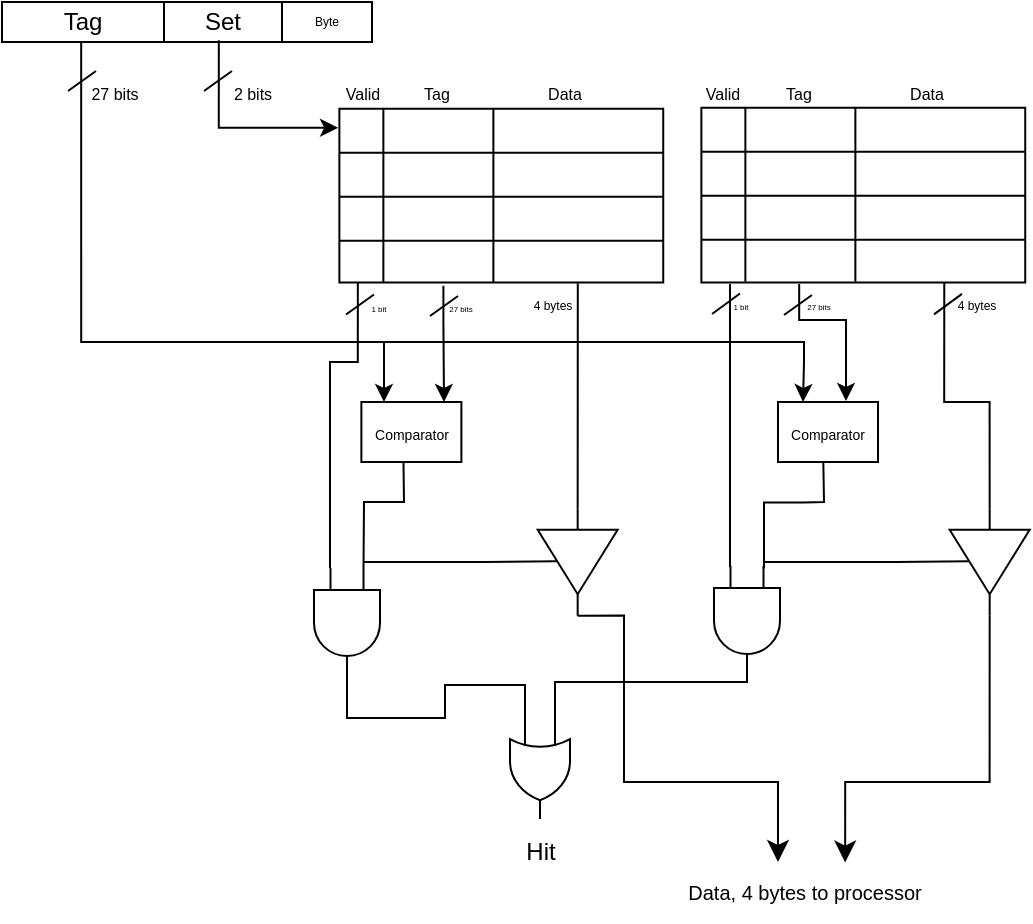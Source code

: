 <mxfile version="27.1.6">
  <diagram name="Page-1" id="LExq1lEhHm_FoBmojLbs">
    <mxGraphModel dx="802" dy="460" grid="1" gridSize="10" guides="1" tooltips="1" connect="1" arrows="1" fold="1" page="1" pageScale="1" pageWidth="850" pageHeight="1100" math="0" shadow="0">
      <root>
        <mxCell id="0" />
        <mxCell id="1" parent="0" />
        <mxCell id="OI1ush0Sum9m7_NIzRbb-33" value="" style="shape=table;startSize=0;container=1;collapsible=0;childLayout=tableLayout;" parent="1" vertex="1">
          <mxGeometry x="249" y="250" width="185" height="20" as="geometry" />
        </mxCell>
        <mxCell id="OI1ush0Sum9m7_NIzRbb-34" value="" style="shape=tableRow;horizontal=0;startSize=0;swimlaneHead=0;swimlaneBody=0;strokeColor=inherit;top=0;left=0;bottom=0;right=0;collapsible=0;dropTarget=0;fillColor=none;points=[[0,0.5],[1,0.5]];portConstraint=eastwest;" parent="OI1ush0Sum9m7_NIzRbb-33" vertex="1">
          <mxGeometry width="185" height="20" as="geometry" />
        </mxCell>
        <mxCell id="OI1ush0Sum9m7_NIzRbb-35" value="Tag" style="shape=partialRectangle;html=1;whiteSpace=wrap;connectable=0;strokeColor=inherit;overflow=hidden;fillColor=none;top=0;left=0;bottom=0;right=0;pointerEvents=1;" parent="OI1ush0Sum9m7_NIzRbb-34" vertex="1">
          <mxGeometry width="81" height="20" as="geometry">
            <mxRectangle width="81" height="20" as="alternateBounds" />
          </mxGeometry>
        </mxCell>
        <mxCell id="OI1ush0Sum9m7_NIzRbb-36" value="Set" style="shape=partialRectangle;html=1;whiteSpace=wrap;connectable=0;strokeColor=inherit;overflow=hidden;fillColor=none;top=0;left=0;bottom=0;right=0;pointerEvents=1;" parent="OI1ush0Sum9m7_NIzRbb-34" vertex="1">
          <mxGeometry x="81" width="59" height="20" as="geometry">
            <mxRectangle width="59" height="20" as="alternateBounds" />
          </mxGeometry>
        </mxCell>
        <mxCell id="OI1ush0Sum9m7_NIzRbb-113" value="Byte" style="shape=partialRectangle;html=1;whiteSpace=wrap;connectable=0;strokeColor=inherit;overflow=hidden;fillColor=none;top=0;left=0;bottom=0;right=0;pointerEvents=1;fontSize=6;" parent="OI1ush0Sum9m7_NIzRbb-34" vertex="1">
          <mxGeometry x="140" width="45" height="20" as="geometry">
            <mxRectangle width="45" height="20" as="alternateBounds" />
          </mxGeometry>
        </mxCell>
        <mxCell id="OI1ush0Sum9m7_NIzRbb-41" value="" style="group" parent="1" vertex="1" connectable="0">
          <mxGeometry x="400" y="270" width="230" height="220" as="geometry" />
        </mxCell>
        <mxCell id="OI1ush0Sum9m7_NIzRbb-19" value="Valid" style="text;html=1;align=center;verticalAlign=middle;resizable=0;points=[];autosize=1;strokeColor=none;fillColor=none;fontSize=8;" parent="OI1ush0Sum9m7_NIzRbb-41" vertex="1">
          <mxGeometry x="9" y="16" width="40" height="20" as="geometry" />
        </mxCell>
        <mxCell id="OI1ush0Sum9m7_NIzRbb-20" value="Tag" style="text;html=1;align=center;verticalAlign=middle;resizable=0;points=[];autosize=1;strokeColor=none;fillColor=none;fontSize=8;" parent="OI1ush0Sum9m7_NIzRbb-41" vertex="1">
          <mxGeometry x="45.999" y="16" width="40" height="20" as="geometry" />
        </mxCell>
        <mxCell id="OI1ush0Sum9m7_NIzRbb-21" value="Data" style="text;html=1;align=center;verticalAlign=middle;resizable=0;points=[];autosize=1;strokeColor=none;fillColor=none;fontSize=8;" parent="OI1ush0Sum9m7_NIzRbb-41" vertex="1">
          <mxGeometry x="109.996" y="16" width="40" height="20" as="geometry" />
        </mxCell>
        <mxCell id="OI1ush0Sum9m7_NIzRbb-40" value="" style="group" parent="OI1ush0Sum9m7_NIzRbb-41" vertex="1" connectable="0">
          <mxGeometry x="17.692" y="33.333" width="212.308" height="176.667" as="geometry" />
        </mxCell>
        <mxCell id="OI1ush0Sum9m7_NIzRbb-6" value="" style="shape=table;startSize=0;container=1;collapsible=0;childLayout=tableLayout;fontSize=16;" parent="OI1ush0Sum9m7_NIzRbb-40" vertex="1">
          <mxGeometry width="161.923" height="86.889" as="geometry" />
        </mxCell>
        <mxCell id="OI1ush0Sum9m7_NIzRbb-7" value="" style="shape=tableRow;horizontal=0;startSize=0;swimlaneHead=0;swimlaneBody=0;strokeColor=inherit;top=0;left=0;bottom=0;right=0;collapsible=0;dropTarget=0;fillColor=none;points=[[0,0.5],[1,0.5]];portConstraint=eastwest;fontSize=16;" parent="OI1ush0Sum9m7_NIzRbb-6" vertex="1">
          <mxGeometry width="161.923" height="22" as="geometry" />
        </mxCell>
        <mxCell id="OI1ush0Sum9m7_NIzRbb-8" value="" style="shape=partialRectangle;html=1;whiteSpace=wrap;connectable=0;strokeColor=inherit;overflow=hidden;fillColor=none;top=0;left=0;bottom=0;right=0;pointerEvents=1;fontSize=16;" parent="OI1ush0Sum9m7_NIzRbb-7" vertex="1">
          <mxGeometry width="22" height="22" as="geometry">
            <mxRectangle width="22" height="22" as="alternateBounds" />
          </mxGeometry>
        </mxCell>
        <mxCell id="OI1ush0Sum9m7_NIzRbb-9" value="" style="shape=partialRectangle;html=1;whiteSpace=wrap;connectable=0;strokeColor=inherit;overflow=hidden;fillColor=none;top=0;left=0;bottom=0;right=0;pointerEvents=1;fontSize=16;" parent="OI1ush0Sum9m7_NIzRbb-7" vertex="1">
          <mxGeometry x="22" width="55" height="22" as="geometry">
            <mxRectangle width="55" height="22" as="alternateBounds" />
          </mxGeometry>
        </mxCell>
        <mxCell id="OI1ush0Sum9m7_NIzRbb-10" value="" style="shape=partialRectangle;html=1;whiteSpace=wrap;connectable=0;strokeColor=inherit;overflow=hidden;fillColor=none;top=0;left=0;bottom=0;right=0;pointerEvents=1;fontSize=16;" parent="OI1ush0Sum9m7_NIzRbb-7" vertex="1">
          <mxGeometry x="77" width="85" height="22" as="geometry">
            <mxRectangle width="85" height="22" as="alternateBounds" />
          </mxGeometry>
        </mxCell>
        <mxCell id="OI1ush0Sum9m7_NIzRbb-11" value="" style="shape=tableRow;horizontal=0;startSize=0;swimlaneHead=0;swimlaneBody=0;strokeColor=inherit;top=0;left=0;bottom=0;right=0;collapsible=0;dropTarget=0;fillColor=none;points=[[0,0.5],[1,0.5]];portConstraint=eastwest;fontSize=16;" parent="OI1ush0Sum9m7_NIzRbb-6" vertex="1">
          <mxGeometry y="22" width="161.923" height="22" as="geometry" />
        </mxCell>
        <mxCell id="OI1ush0Sum9m7_NIzRbb-12" value="" style="shape=partialRectangle;html=1;whiteSpace=wrap;connectable=0;strokeColor=inherit;overflow=hidden;fillColor=none;top=0;left=0;bottom=0;right=0;pointerEvents=1;fontSize=16;" parent="OI1ush0Sum9m7_NIzRbb-11" vertex="1">
          <mxGeometry width="22" height="22" as="geometry">
            <mxRectangle width="22" height="22" as="alternateBounds" />
          </mxGeometry>
        </mxCell>
        <mxCell id="OI1ush0Sum9m7_NIzRbb-13" value="" style="shape=partialRectangle;html=1;whiteSpace=wrap;connectable=0;strokeColor=inherit;overflow=hidden;fillColor=none;top=0;left=0;bottom=0;right=0;pointerEvents=1;fontSize=16;" parent="OI1ush0Sum9m7_NIzRbb-11" vertex="1">
          <mxGeometry x="22" width="55" height="22" as="geometry">
            <mxRectangle width="55" height="22" as="alternateBounds" />
          </mxGeometry>
        </mxCell>
        <mxCell id="OI1ush0Sum9m7_NIzRbb-14" value="" style="shape=partialRectangle;html=1;whiteSpace=wrap;connectable=0;strokeColor=inherit;overflow=hidden;fillColor=none;top=0;left=0;bottom=0;right=0;pointerEvents=1;fontSize=16;" parent="OI1ush0Sum9m7_NIzRbb-11" vertex="1">
          <mxGeometry x="77" width="85" height="22" as="geometry">
            <mxRectangle width="85" height="22" as="alternateBounds" />
          </mxGeometry>
        </mxCell>
        <mxCell id="OI1ush0Sum9m7_NIzRbb-22" value="" style="shape=tableRow;horizontal=0;startSize=0;swimlaneHead=0;swimlaneBody=0;strokeColor=inherit;top=0;left=0;bottom=0;right=0;collapsible=0;dropTarget=0;fillColor=none;points=[[0,0.5],[1,0.5]];portConstraint=eastwest;fontSize=16;" parent="OI1ush0Sum9m7_NIzRbb-6" vertex="1">
          <mxGeometry y="44" width="161.923" height="22" as="geometry" />
        </mxCell>
        <mxCell id="OI1ush0Sum9m7_NIzRbb-23" value="" style="shape=partialRectangle;html=1;whiteSpace=wrap;connectable=0;strokeColor=inherit;overflow=hidden;fillColor=none;top=0;left=0;bottom=0;right=0;pointerEvents=1;fontSize=16;" parent="OI1ush0Sum9m7_NIzRbb-22" vertex="1">
          <mxGeometry width="22" height="22" as="geometry">
            <mxRectangle width="22" height="22" as="alternateBounds" />
          </mxGeometry>
        </mxCell>
        <mxCell id="OI1ush0Sum9m7_NIzRbb-24" value="" style="shape=partialRectangle;html=1;whiteSpace=wrap;connectable=0;strokeColor=inherit;overflow=hidden;fillColor=none;top=0;left=0;bottom=0;right=0;pointerEvents=1;fontSize=16;" parent="OI1ush0Sum9m7_NIzRbb-22" vertex="1">
          <mxGeometry x="22" width="55" height="22" as="geometry">
            <mxRectangle width="55" height="22" as="alternateBounds" />
          </mxGeometry>
        </mxCell>
        <mxCell id="OI1ush0Sum9m7_NIzRbb-25" value="" style="shape=partialRectangle;html=1;whiteSpace=wrap;connectable=0;strokeColor=inherit;overflow=hidden;fillColor=none;top=0;left=0;bottom=0;right=0;pointerEvents=1;fontSize=16;" parent="OI1ush0Sum9m7_NIzRbb-22" vertex="1">
          <mxGeometry x="77" width="85" height="22" as="geometry">
            <mxRectangle width="85" height="22" as="alternateBounds" />
          </mxGeometry>
        </mxCell>
        <mxCell id="OI1ush0Sum9m7_NIzRbb-15" value="" style="shape=tableRow;horizontal=0;startSize=0;swimlaneHead=0;swimlaneBody=0;strokeColor=inherit;top=0;left=0;bottom=0;right=0;collapsible=0;dropTarget=0;fillColor=none;points=[[0,0.5],[1,0.5]];portConstraint=eastwest;fontSize=16;" parent="OI1ush0Sum9m7_NIzRbb-6" vertex="1">
          <mxGeometry y="66" width="161.923" height="21" as="geometry" />
        </mxCell>
        <mxCell id="OI1ush0Sum9m7_NIzRbb-16" value="" style="shape=partialRectangle;html=1;whiteSpace=wrap;connectable=0;strokeColor=inherit;overflow=hidden;fillColor=none;top=0;left=0;bottom=0;right=0;pointerEvents=1;fontSize=16;" parent="OI1ush0Sum9m7_NIzRbb-15" vertex="1">
          <mxGeometry width="22" height="21" as="geometry">
            <mxRectangle width="22" height="21" as="alternateBounds" />
          </mxGeometry>
        </mxCell>
        <mxCell id="OI1ush0Sum9m7_NIzRbb-17" value="" style="shape=partialRectangle;html=1;whiteSpace=wrap;connectable=0;strokeColor=inherit;overflow=hidden;fillColor=none;top=0;left=0;bottom=0;right=0;pointerEvents=1;fontSize=16;" parent="OI1ush0Sum9m7_NIzRbb-15" vertex="1">
          <mxGeometry x="22" width="55" height="21" as="geometry">
            <mxRectangle width="55" height="21" as="alternateBounds" />
          </mxGeometry>
        </mxCell>
        <mxCell id="OI1ush0Sum9m7_NIzRbb-18" value="" style="shape=partialRectangle;html=1;whiteSpace=wrap;connectable=0;strokeColor=inherit;overflow=hidden;fillColor=none;top=0;left=0;bottom=0;right=0;pointerEvents=1;fontSize=16;" parent="OI1ush0Sum9m7_NIzRbb-15" vertex="1">
          <mxGeometry x="77" width="85" height="21" as="geometry">
            <mxRectangle width="85" height="21" as="alternateBounds" />
          </mxGeometry>
        </mxCell>
        <mxCell id="OI1ush0Sum9m7_NIzRbb-3" value="&lt;font style=&quot;font-size: 7px;&quot;&gt;Comparator&lt;/font&gt;" style="rounded=0;whiteSpace=wrap;html=1;" parent="OI1ush0Sum9m7_NIzRbb-40" vertex="1">
          <mxGeometry x="10.998" y="146.667" width="50" height="30" as="geometry" />
        </mxCell>
        <mxCell id="OI1ush0Sum9m7_NIzRbb-116" value="4 bytes" style="text;html=1;align=center;verticalAlign=middle;resizable=0;points=[];autosize=1;strokeColor=none;fillColor=none;fontSize=6;" parent="OI1ush0Sum9m7_NIzRbb-40" vertex="1">
          <mxGeometry x="86.158" y="88.227" width="40" height="20" as="geometry" />
        </mxCell>
        <mxCell id="OI1ush0Sum9m7_NIzRbb-117" value="&lt;font style=&quot;font-size: 4px;&quot;&gt;1 bit&lt;/font&gt;" style="text;html=1;align=center;verticalAlign=middle;resizable=0;points=[];autosize=1;strokeColor=none;fillColor=none;fontSize=8;" parent="OI1ush0Sum9m7_NIzRbb-40" vertex="1">
          <mxGeometry x="4.308" y="88.557" width="30" height="20" as="geometry" />
        </mxCell>
        <mxCell id="OI1ush0Sum9m7_NIzRbb-118" value="" style="endArrow=none;html=1;rounded=0;" parent="OI1ush0Sum9m7_NIzRbb-40" edge="1">
          <mxGeometry width="50" height="50" relative="1" as="geometry">
            <mxPoint x="3.308" y="102.887" as="sourcePoint" />
            <mxPoint x="17.308" y="92.887" as="targetPoint" />
          </mxGeometry>
        </mxCell>
        <mxCell id="HSr_1RYZODbHexCvH2bF-72" value="" style="endArrow=none;html=1;rounded=0;exitX=0;exitY=0.75;exitDx=0;exitDy=0;exitPerimeter=0;" parent="OI1ush0Sum9m7_NIzRbb-40" edge="1">
          <mxGeometry width="50" height="50" relative="1" as="geometry">
            <mxPoint x="195.308" y="229.227" as="sourcePoint" />
            <mxPoint x="195.308" y="87.667" as="targetPoint" />
            <Array as="points">
              <mxPoint x="195.308" y="126.227" />
            </Array>
          </mxGeometry>
        </mxCell>
        <mxCell id="HSr_1RYZODbHexCvH2bF-35" value="Valid" style="text;html=1;align=center;verticalAlign=middle;resizable=0;points=[];autosize=1;strokeColor=none;fillColor=none;fontSize=8;" parent="OI1ush0Sum9m7_NIzRbb-41" vertex="1">
          <mxGeometry x="189" y="16" width="40" height="20" as="geometry" />
        </mxCell>
        <mxCell id="OI1ush0Sum9m7_NIzRbb-52" style="edgeStyle=orthogonalEdgeStyle;rounded=0;orthogonalLoop=1;jettySize=auto;html=1;exitX=0.245;exitY=0.978;exitDx=0;exitDy=0;exitPerimeter=0;" parent="1" edge="1">
          <mxGeometry relative="1" as="geometry">
            <mxPoint x="469.708" y="391.849" as="sourcePoint" />
            <mxPoint x="470" y="450" as="targetPoint" />
            <Array as="points">
              <mxPoint x="470" y="410" />
              <mxPoint x="470" y="450" />
            </Array>
          </mxGeometry>
        </mxCell>
        <mxCell id="OI1ush0Sum9m7_NIzRbb-53" value="" style="verticalLabelPosition=bottom;shadow=0;dashed=0;align=center;html=1;verticalAlign=top;shape=mxgraph.electrical.logic_gates.buffer2;rotation=90;" parent="1" vertex="1">
          <mxGeometry x="510.0" y="510" width="53.67" height="40" as="geometry" />
        </mxCell>
        <mxCell id="OI1ush0Sum9m7_NIzRbb-60" value="" style="endArrow=none;html=1;rounded=0;entryX=0.492;entryY=0.761;entryDx=0;entryDy=0;entryPerimeter=0;" parent="1" target="OI1ush0Sum9m7_NIzRbb-53" edge="1">
          <mxGeometry width="50" height="50" relative="1" as="geometry">
            <mxPoint x="430" y="530" as="sourcePoint" />
            <mxPoint x="564" y="531" as="targetPoint" />
            <Array as="points">
              <mxPoint x="490" y="530" />
            </Array>
          </mxGeometry>
        </mxCell>
        <mxCell id="OI1ush0Sum9m7_NIzRbb-64" value="" style="endArrow=none;html=1;rounded=0;" parent="1" edge="1">
          <mxGeometry width="50" height="50" relative="1" as="geometry">
            <mxPoint x="350" y="294.5" as="sourcePoint" />
            <mxPoint x="364" y="284.5" as="targetPoint" />
          </mxGeometry>
        </mxCell>
        <mxCell id="OI1ush0Sum9m7_NIzRbb-65" value="2 bits" style="text;html=1;align=center;verticalAlign=middle;resizable=0;points=[];autosize=1;strokeColor=none;fillColor=none;fontSize=8;" parent="1" vertex="1">
          <mxGeometry x="354" y="285.5" width="40" height="20" as="geometry" />
        </mxCell>
        <mxCell id="HSr_1RYZODbHexCvH2bF-85" style="edgeStyle=orthogonalEdgeStyle;rounded=0;orthogonalLoop=1;jettySize=auto;html=1;" parent="1" edge="1">
          <mxGeometry relative="1" as="geometry">
            <mxPoint x="440" y="450" as="targetPoint" />
            <mxPoint x="450" y="420" as="sourcePoint" />
          </mxGeometry>
        </mxCell>
        <mxCell id="OI1ush0Sum9m7_NIzRbb-68" value="27 bits" style="text;html=1;align=center;verticalAlign=middle;resizable=0;points=[];autosize=1;strokeColor=none;fillColor=none;fontSize=8;" parent="1" vertex="1">
          <mxGeometry x="280" y="285.5" width="50" height="20" as="geometry" />
        </mxCell>
        <mxCell id="OI1ush0Sum9m7_NIzRbb-69" value="" style="endArrow=none;html=1;rounded=0;" parent="1" edge="1">
          <mxGeometry width="50" height="50" relative="1" as="geometry">
            <mxPoint x="282" y="294.5" as="sourcePoint" />
            <mxPoint x="296" y="284.5" as="targetPoint" />
          </mxGeometry>
        </mxCell>
        <mxCell id="OI1ush0Sum9m7_NIzRbb-70" value="Hit" style="text;html=1;align=center;verticalAlign=middle;resizable=0;points=[];autosize=1;strokeColor=none;fillColor=none;" parent="1" vertex="1">
          <mxGeometry x="498" y="660" width="40" height="30" as="geometry" />
        </mxCell>
        <mxCell id="OI1ush0Sum9m7_NIzRbb-75" value="Data, 4 bytes to processor" style="text;html=1;align=center;verticalAlign=middle;resizable=0;points=[];autosize=1;strokeColor=none;fillColor=none;fontSize=10;" parent="1" vertex="1">
          <mxGeometry x="580" y="680" width="140" height="30" as="geometry" />
        </mxCell>
        <mxCell id="OI1ush0Sum9m7_NIzRbb-77" value="" style="edgeStyle=segmentEdgeStyle;endArrow=classic;html=1;curved=0;rounded=0;endSize=8;startSize=8;exitX=1;exitY=0.5;exitDx=0;exitDy=0;" parent="1" source="OI1ush0Sum9m7_NIzRbb-53" edge="1">
          <mxGeometry width="50" height="50" relative="1" as="geometry">
            <mxPoint x="555.805" y="556.835" as="sourcePoint" />
            <mxPoint x="636.997" y="680" as="targetPoint" />
            <Array as="points">
              <mxPoint x="560" y="557" />
              <mxPoint x="560" y="640" />
              <mxPoint x="637" y="640" />
            </Array>
          </mxGeometry>
        </mxCell>
        <mxCell id="OI1ush0Sum9m7_NIzRbb-78" value="" style="verticalLabelPosition=bottom;shadow=0;dashed=0;align=center;html=1;verticalAlign=top;shape=mxgraph.electrical.logic_gates.logic_gate;operation=and;rotation=90;" parent="1" vertex="1">
          <mxGeometry x="394" y="544" width="55" height="33" as="geometry" />
        </mxCell>
        <mxCell id="OI1ush0Sum9m7_NIzRbb-80" value="" style="endArrow=none;html=1;rounded=0;entryX=0.421;entryY=0.992;entryDx=0;entryDy=0;exitX=0;exitY=0.25;exitDx=0;exitDy=0;exitPerimeter=0;entryPerimeter=0;" parent="1" source="OI1ush0Sum9m7_NIzRbb-78" edge="1">
          <mxGeometry width="50" height="50" relative="1" as="geometry">
            <mxPoint x="430.75" y="533" as="sourcePoint" />
            <mxPoint x="449.74" y="479.76" as="targetPoint" />
            <Array as="points">
              <mxPoint x="430" y="500" />
              <mxPoint x="450" y="500" />
            </Array>
          </mxGeometry>
        </mxCell>
        <mxCell id="OI1ush0Sum9m7_NIzRbb-119" value="" style="endArrow=none;html=1;rounded=0;" parent="1" edge="1">
          <mxGeometry width="50" height="50" relative="1" as="geometry">
            <mxPoint x="463" y="407" as="sourcePoint" />
            <mxPoint x="477" y="397" as="targetPoint" />
          </mxGeometry>
        </mxCell>
        <mxCell id="OI1ush0Sum9m7_NIzRbb-120" value="&lt;font style=&quot;font-size: 4px;&quot;&gt;27 bits&lt;/font&gt;" style="text;html=1;align=center;verticalAlign=middle;resizable=0;points=[];autosize=1;strokeColor=none;fillColor=none;fontSize=8;" parent="1" vertex="1">
          <mxGeometry x="458" y="392" width="40" height="20" as="geometry" />
        </mxCell>
        <mxCell id="HSr_1RYZODbHexCvH2bF-2" style="edgeStyle=orthogonalEdgeStyle;rounded=0;orthogonalLoop=1;jettySize=auto;html=1;entryX=-0.004;entryY=0.11;entryDx=0;entryDy=0;entryPerimeter=0;exitX=0.586;exitY=0.957;exitDx=0;exitDy=0;exitPerimeter=0;" parent="1" source="OI1ush0Sum9m7_NIzRbb-34" target="OI1ush0Sum9m7_NIzRbb-6" edge="1">
          <mxGeometry relative="1" as="geometry" />
        </mxCell>
        <mxCell id="HSr_1RYZODbHexCvH2bF-36" value="Tag" style="text;html=1;align=center;verticalAlign=middle;resizable=0;points=[];autosize=1;strokeColor=none;fillColor=none;fontSize=8;" parent="1" vertex="1">
          <mxGeometry x="626.999" y="285.5" width="40" height="20" as="geometry" />
        </mxCell>
        <mxCell id="HSr_1RYZODbHexCvH2bF-37" value="Data" style="text;html=1;align=center;verticalAlign=middle;resizable=0;points=[];autosize=1;strokeColor=none;fillColor=none;fontSize=8;" parent="1" vertex="1">
          <mxGeometry x="690.996" y="285.5" width="40" height="20" as="geometry" />
        </mxCell>
        <mxCell id="HSr_1RYZODbHexCvH2bF-38" style="edgeStyle=orthogonalEdgeStyle;rounded=0;orthogonalLoop=1;jettySize=auto;html=1;exitX=0.75;exitY=1;exitDx=0;exitDy=0;entryX=0;entryY=0.5;entryDx=0;entryDy=0;endArrow=none;startFill=0;" parent="1" source="HSr_1RYZODbHexCvH2bF-39" target="HSr_1RYZODbHexCvH2bF-66" edge="1">
          <mxGeometry relative="1" as="geometry">
            <mxPoint x="741" y="449.5" as="targetPoint" />
            <mxPoint x="727.998" y="391.722" as="sourcePoint" />
            <Array as="points">
              <mxPoint x="720" y="450" />
              <mxPoint x="743" y="450" />
            </Array>
          </mxGeometry>
        </mxCell>
        <mxCell id="HSr_1RYZODbHexCvH2bF-39" value="" style="shape=table;startSize=0;container=1;collapsible=0;childLayout=tableLayout;fontSize=16;" parent="1" vertex="1">
          <mxGeometry x="598.692" y="302.833" width="161.923" height="87.389" as="geometry" />
        </mxCell>
        <mxCell id="HSr_1RYZODbHexCvH2bF-40" value="" style="shape=tableRow;horizontal=0;startSize=0;swimlaneHead=0;swimlaneBody=0;strokeColor=inherit;top=0;left=0;bottom=0;right=0;collapsible=0;dropTarget=0;fillColor=none;points=[[0,0.5],[1,0.5]];portConstraint=eastwest;fontSize=16;" parent="HSr_1RYZODbHexCvH2bF-39" vertex="1">
          <mxGeometry width="161.923" height="22" as="geometry" />
        </mxCell>
        <mxCell id="HSr_1RYZODbHexCvH2bF-41" value="" style="shape=partialRectangle;html=1;whiteSpace=wrap;connectable=0;strokeColor=inherit;overflow=hidden;fillColor=none;top=0;left=0;bottom=0;right=0;pointerEvents=1;fontSize=16;" parent="HSr_1RYZODbHexCvH2bF-40" vertex="1">
          <mxGeometry width="22" height="22" as="geometry">
            <mxRectangle width="22" height="22" as="alternateBounds" />
          </mxGeometry>
        </mxCell>
        <mxCell id="HSr_1RYZODbHexCvH2bF-42" value="" style="shape=partialRectangle;html=1;whiteSpace=wrap;connectable=0;strokeColor=inherit;overflow=hidden;fillColor=none;top=0;left=0;bottom=0;right=0;pointerEvents=1;fontSize=16;" parent="HSr_1RYZODbHexCvH2bF-40" vertex="1">
          <mxGeometry x="22" width="55" height="22" as="geometry">
            <mxRectangle width="55" height="22" as="alternateBounds" />
          </mxGeometry>
        </mxCell>
        <mxCell id="HSr_1RYZODbHexCvH2bF-43" value="" style="shape=partialRectangle;html=1;whiteSpace=wrap;connectable=0;strokeColor=inherit;overflow=hidden;fillColor=none;top=0;left=0;bottom=0;right=0;pointerEvents=1;fontSize=16;" parent="HSr_1RYZODbHexCvH2bF-40" vertex="1">
          <mxGeometry x="77" width="85" height="22" as="geometry">
            <mxRectangle width="85" height="22" as="alternateBounds" />
          </mxGeometry>
        </mxCell>
        <mxCell id="HSr_1RYZODbHexCvH2bF-44" value="" style="shape=tableRow;horizontal=0;startSize=0;swimlaneHead=0;swimlaneBody=0;strokeColor=inherit;top=0;left=0;bottom=0;right=0;collapsible=0;dropTarget=0;fillColor=none;points=[[0,0.5],[1,0.5]];portConstraint=eastwest;fontSize=16;" parent="HSr_1RYZODbHexCvH2bF-39" vertex="1">
          <mxGeometry y="22" width="161.923" height="22" as="geometry" />
        </mxCell>
        <mxCell id="HSr_1RYZODbHexCvH2bF-45" value="" style="shape=partialRectangle;html=1;whiteSpace=wrap;connectable=0;strokeColor=inherit;overflow=hidden;fillColor=none;top=0;left=0;bottom=0;right=0;pointerEvents=1;fontSize=16;" parent="HSr_1RYZODbHexCvH2bF-44" vertex="1">
          <mxGeometry width="22" height="22" as="geometry">
            <mxRectangle width="22" height="22" as="alternateBounds" />
          </mxGeometry>
        </mxCell>
        <mxCell id="HSr_1RYZODbHexCvH2bF-46" value="" style="shape=partialRectangle;html=1;whiteSpace=wrap;connectable=0;strokeColor=inherit;overflow=hidden;fillColor=none;top=0;left=0;bottom=0;right=0;pointerEvents=1;fontSize=16;" parent="HSr_1RYZODbHexCvH2bF-44" vertex="1">
          <mxGeometry x="22" width="55" height="22" as="geometry">
            <mxRectangle width="55" height="22" as="alternateBounds" />
          </mxGeometry>
        </mxCell>
        <mxCell id="HSr_1RYZODbHexCvH2bF-47" value="" style="shape=partialRectangle;html=1;whiteSpace=wrap;connectable=0;strokeColor=inherit;overflow=hidden;fillColor=none;top=0;left=0;bottom=0;right=0;pointerEvents=1;fontSize=16;" parent="HSr_1RYZODbHexCvH2bF-44" vertex="1">
          <mxGeometry x="77" width="85" height="22" as="geometry">
            <mxRectangle width="85" height="22" as="alternateBounds" />
          </mxGeometry>
        </mxCell>
        <mxCell id="HSr_1RYZODbHexCvH2bF-48" value="" style="shape=tableRow;horizontal=0;startSize=0;swimlaneHead=0;swimlaneBody=0;strokeColor=inherit;top=0;left=0;bottom=0;right=0;collapsible=0;dropTarget=0;fillColor=none;points=[[0,0.5],[1,0.5]];portConstraint=eastwest;fontSize=16;" parent="HSr_1RYZODbHexCvH2bF-39" vertex="1">
          <mxGeometry y="44" width="161.923" height="22" as="geometry" />
        </mxCell>
        <mxCell id="HSr_1RYZODbHexCvH2bF-49" value="" style="shape=partialRectangle;html=1;whiteSpace=wrap;connectable=0;strokeColor=inherit;overflow=hidden;fillColor=none;top=0;left=0;bottom=0;right=0;pointerEvents=1;fontSize=16;" parent="HSr_1RYZODbHexCvH2bF-48" vertex="1">
          <mxGeometry width="22" height="22" as="geometry">
            <mxRectangle width="22" height="22" as="alternateBounds" />
          </mxGeometry>
        </mxCell>
        <mxCell id="HSr_1RYZODbHexCvH2bF-50" value="" style="shape=partialRectangle;html=1;whiteSpace=wrap;connectable=0;strokeColor=inherit;overflow=hidden;fillColor=none;top=0;left=0;bottom=0;right=0;pointerEvents=1;fontSize=16;" parent="HSr_1RYZODbHexCvH2bF-48" vertex="1">
          <mxGeometry x="22" width="55" height="22" as="geometry">
            <mxRectangle width="55" height="22" as="alternateBounds" />
          </mxGeometry>
        </mxCell>
        <mxCell id="HSr_1RYZODbHexCvH2bF-51" value="" style="shape=partialRectangle;html=1;whiteSpace=wrap;connectable=0;strokeColor=inherit;overflow=hidden;fillColor=none;top=0;left=0;bottom=0;right=0;pointerEvents=1;fontSize=16;" parent="HSr_1RYZODbHexCvH2bF-48" vertex="1">
          <mxGeometry x="77" width="85" height="22" as="geometry">
            <mxRectangle width="85" height="22" as="alternateBounds" />
          </mxGeometry>
        </mxCell>
        <mxCell id="HSr_1RYZODbHexCvH2bF-52" value="" style="shape=tableRow;horizontal=0;startSize=0;swimlaneHead=0;swimlaneBody=0;strokeColor=inherit;top=0;left=0;bottom=0;right=0;collapsible=0;dropTarget=0;fillColor=none;points=[[0,0.5],[1,0.5]];portConstraint=eastwest;fontSize=16;" parent="HSr_1RYZODbHexCvH2bF-39" vertex="1">
          <mxGeometry y="66" width="161.923" height="21" as="geometry" />
        </mxCell>
        <mxCell id="HSr_1RYZODbHexCvH2bF-53" value="" style="shape=partialRectangle;html=1;whiteSpace=wrap;connectable=0;strokeColor=inherit;overflow=hidden;fillColor=none;top=0;left=0;bottom=0;right=0;pointerEvents=1;fontSize=16;" parent="HSr_1RYZODbHexCvH2bF-52" vertex="1">
          <mxGeometry width="22" height="21" as="geometry">
            <mxRectangle width="22" height="21" as="alternateBounds" />
          </mxGeometry>
        </mxCell>
        <mxCell id="HSr_1RYZODbHexCvH2bF-54" value="" style="shape=partialRectangle;html=1;whiteSpace=wrap;connectable=0;strokeColor=inherit;overflow=hidden;fillColor=none;top=0;left=0;bottom=0;right=0;pointerEvents=1;fontSize=16;" parent="HSr_1RYZODbHexCvH2bF-52" vertex="1">
          <mxGeometry x="22" width="55" height="21" as="geometry">
            <mxRectangle width="55" height="21" as="alternateBounds" />
          </mxGeometry>
        </mxCell>
        <mxCell id="HSr_1RYZODbHexCvH2bF-55" value="" style="shape=partialRectangle;html=1;whiteSpace=wrap;connectable=0;strokeColor=inherit;overflow=hidden;fillColor=none;top=0;left=0;bottom=0;right=0;pointerEvents=1;fontSize=16;" parent="HSr_1RYZODbHexCvH2bF-52" vertex="1">
          <mxGeometry x="77" width="85" height="21" as="geometry">
            <mxRectangle width="85" height="21" as="alternateBounds" />
          </mxGeometry>
        </mxCell>
        <mxCell id="HSr_1RYZODbHexCvH2bF-56" value="4 bytes" style="text;html=1;align=center;verticalAlign=middle;resizable=0;points=[];autosize=1;strokeColor=none;fillColor=none;fontSize=6;" parent="1" vertex="1">
          <mxGeometry x="716" y="392" width="40" height="20" as="geometry" />
        </mxCell>
        <mxCell id="HSr_1RYZODbHexCvH2bF-57" value="&lt;font style=&quot;font-size: 4px;&quot;&gt;1 bit&lt;/font&gt;" style="text;html=1;align=center;verticalAlign=middle;resizable=0;points=[];autosize=1;strokeColor=none;fillColor=none;fontSize=8;" parent="1" vertex="1">
          <mxGeometry x="603" y="391.39" width="30" height="20" as="geometry" />
        </mxCell>
        <mxCell id="HSr_1RYZODbHexCvH2bF-58" value="" style="endArrow=none;html=1;rounded=0;" parent="1" edge="1">
          <mxGeometry width="50" height="50" relative="1" as="geometry">
            <mxPoint x="604" y="406" as="sourcePoint" />
            <mxPoint x="618" y="395.72" as="targetPoint" />
          </mxGeometry>
        </mxCell>
        <mxCell id="HSr_1RYZODbHexCvH2bF-59" style="edgeStyle=orthogonalEdgeStyle;rounded=0;orthogonalLoop=1;jettySize=auto;html=1;exitX=0.302;exitY=1.053;exitDx=0;exitDy=0;exitPerimeter=0;" parent="1" source="HSr_1RYZODbHexCvH2bF-52" edge="1">
          <mxGeometry relative="1" as="geometry">
            <mxPoint x="670.708" y="391.349" as="sourcePoint" />
            <mxPoint x="671" y="449.5" as="targetPoint" />
            <Array as="points">
              <mxPoint x="648" y="409" />
              <mxPoint x="671" y="409" />
            </Array>
          </mxGeometry>
        </mxCell>
        <mxCell id="HSr_1RYZODbHexCvH2bF-60" value="" style="endArrow=none;html=1;rounded=0;" parent="1" edge="1">
          <mxGeometry width="50" height="50" relative="1" as="geometry">
            <mxPoint x="640" y="406.5" as="sourcePoint" />
            <mxPoint x="654" y="396.5" as="targetPoint" />
          </mxGeometry>
        </mxCell>
        <mxCell id="HSr_1RYZODbHexCvH2bF-61" value="&lt;font style=&quot;font-size: 4px;&quot;&gt;27 bits&lt;/font&gt;" style="text;html=1;align=center;verticalAlign=middle;resizable=0;points=[];autosize=1;strokeColor=none;fillColor=none;fontSize=8;" parent="1" vertex="1">
          <mxGeometry x="637" y="391.06" width="40" height="20" as="geometry" />
        </mxCell>
        <mxCell id="HSr_1RYZODbHexCvH2bF-62" value="&lt;font style=&quot;font-size: 7px;&quot;&gt;Comparator&lt;/font&gt;" style="rounded=0;whiteSpace=wrap;html=1;" parent="1" vertex="1">
          <mxGeometry x="637" y="450" width="50" height="30" as="geometry" />
        </mxCell>
        <mxCell id="HSr_1RYZODbHexCvH2bF-63" style="edgeStyle=orthogonalEdgeStyle;rounded=0;orthogonalLoop=1;jettySize=auto;html=1;exitX=0.214;exitY=1.019;exitDx=0;exitDy=0;exitPerimeter=0;entryX=0.25;entryY=0;entryDx=0;entryDy=0;" parent="1" source="OI1ush0Sum9m7_NIzRbb-34" target="HSr_1RYZODbHexCvH2bF-62" edge="1">
          <mxGeometry relative="1" as="geometry">
            <mxPoint x="590" y="430" as="targetPoint" />
            <Array as="points">
              <mxPoint x="289" y="420" />
              <mxPoint x="650" y="420" />
              <mxPoint x="650" y="430" />
            </Array>
          </mxGeometry>
        </mxCell>
        <mxCell id="OI1ush0Sum9m7_NIzRbb-28" style="edgeStyle=orthogonalEdgeStyle;rounded=0;orthogonalLoop=1;jettySize=auto;html=1;exitX=0.736;exitY=1.012;exitDx=0;exitDy=0;exitPerimeter=0;entryX=0;entryY=0.5;entryDx=0;entryDy=0;endArrow=none;startFill=0;" parent="1" source="OI1ush0Sum9m7_NIzRbb-15" target="OI1ush0Sum9m7_NIzRbb-53" edge="1">
          <mxGeometry relative="1" as="geometry">
            <mxPoint x="540" y="500" as="targetPoint" />
            <mxPoint x="526.998" y="392.222" as="sourcePoint" />
            <Array as="points">
              <mxPoint x="537" y="392" />
              <mxPoint x="537" y="392" />
            </Array>
          </mxGeometry>
        </mxCell>
        <mxCell id="HSr_1RYZODbHexCvH2bF-66" value="" style="verticalLabelPosition=bottom;shadow=0;dashed=0;align=center;html=1;verticalAlign=top;shape=mxgraph.electrical.logic_gates.buffer2;rotation=90;" parent="1" vertex="1">
          <mxGeometry x="716" y="509.995" width="53.67" height="40" as="geometry" />
        </mxCell>
        <mxCell id="HSr_1RYZODbHexCvH2bF-67" value="" style="endArrow=none;html=1;rounded=0;entryX=0.492;entryY=0.761;entryDx=0;entryDy=0;entryPerimeter=0;" parent="1" target="HSr_1RYZODbHexCvH2bF-66" edge="1">
          <mxGeometry width="50" height="50" relative="1" as="geometry">
            <mxPoint x="630" y="530" as="sourcePoint" />
            <mxPoint x="770" y="530.995" as="targetPoint" />
            <Array as="points">
              <mxPoint x="696" y="529.995" />
            </Array>
          </mxGeometry>
        </mxCell>
        <mxCell id="HSr_1RYZODbHexCvH2bF-69" value="" style="edgeStyle=segmentEdgeStyle;endArrow=classic;html=1;curved=0;rounded=0;endSize=8;startSize=8;exitX=1;exitY=0.5;exitDx=0;exitDy=0;entryX=0.647;entryY=0.009;entryDx=0;entryDy=0;entryPerimeter=0;" parent="1" source="HSr_1RYZODbHexCvH2bF-66" target="OI1ush0Sum9m7_NIzRbb-75" edge="1">
          <mxGeometry width="50" height="50" relative="1" as="geometry">
            <mxPoint x="775" y="559.995" as="sourcePoint" />
            <mxPoint x="774" y="609.995" as="targetPoint" />
            <Array as="points">
              <mxPoint x="743" y="640" />
              <mxPoint x="671" y="640" />
            </Array>
          </mxGeometry>
        </mxCell>
        <mxCell id="HSr_1RYZODbHexCvH2bF-71" value="" style="verticalLabelPosition=bottom;shadow=0;dashed=0;align=center;html=1;verticalAlign=top;shape=mxgraph.electrical.logic_gates.logic_gate;operation=and;rotation=90;" parent="1" vertex="1">
          <mxGeometry x="594" y="543.005" width="55" height="33" as="geometry" />
        </mxCell>
        <mxCell id="HSr_1RYZODbHexCvH2bF-74" value="" style="endArrow=none;html=1;rounded=0;exitX=0;exitY=0.25;exitDx=0;exitDy=0;exitPerimeter=0;entryX=0.453;entryY=0.991;entryDx=0;entryDy=0;entryPerimeter=0;" parent="1" target="HSr_1RYZODbHexCvH2bF-62" edge="1">
          <mxGeometry width="50" height="50" relative="1" as="geometry">
            <mxPoint x="630" y="533.24" as="sourcePoint" />
            <mxPoint x="660" y="480" as="targetPoint" />
            <Array as="points">
              <mxPoint x="630" y="500.24" />
              <mxPoint x="650" y="500.24" />
              <mxPoint x="660" y="500" />
            </Array>
          </mxGeometry>
        </mxCell>
        <mxCell id="HSr_1RYZODbHexCvH2bF-76" value="" style="verticalLabelPosition=bottom;shadow=0;dashed=0;align=center;html=1;verticalAlign=top;shape=mxgraph.electrical.logic_gates.logic_gate;operation=or;rotation=90;" parent="1" vertex="1">
          <mxGeometry x="494.5" y="620" width="47" height="30" as="geometry" />
        </mxCell>
        <mxCell id="HSr_1RYZODbHexCvH2bF-81" style="rounded=0;orthogonalLoop=1;jettySize=auto;html=1;entryX=0;entryY=0.25;entryDx=0;entryDy=0;entryPerimeter=0;exitX=1;exitY=0.5;exitDx=0;exitDy=0;exitPerimeter=0;endArrow=none;startFill=0;edgeStyle=orthogonalEdgeStyle;" parent="1" source="HSr_1RYZODbHexCvH2bF-71" target="HSr_1RYZODbHexCvH2bF-76" edge="1">
          <mxGeometry relative="1" as="geometry">
            <mxPoint x="610" y="590" as="sourcePoint" />
            <Array as="points">
              <mxPoint x="621" y="590" />
              <mxPoint x="525" y="590" />
            </Array>
          </mxGeometry>
        </mxCell>
        <mxCell id="HSr_1RYZODbHexCvH2bF-82" style="edgeStyle=orthogonalEdgeStyle;rounded=0;orthogonalLoop=1;jettySize=auto;html=1;entryX=0;entryY=0.75;entryDx=0;entryDy=0;entryPerimeter=0;endArrow=none;startFill=0;exitX=1;exitY=0.5;exitDx=0;exitDy=0;exitPerimeter=0;" parent="1" source="OI1ush0Sum9m7_NIzRbb-78" target="HSr_1RYZODbHexCvH2bF-76" edge="1">
          <mxGeometry relative="1" as="geometry" />
        </mxCell>
        <mxCell id="HSr_1RYZODbHexCvH2bF-83" value="" style="endArrow=none;html=1;rounded=0;" parent="1" edge="1">
          <mxGeometry width="50" height="50" relative="1" as="geometry">
            <mxPoint x="715" y="406.2" as="sourcePoint" />
            <mxPoint x="729" y="395.92" as="targetPoint" />
          </mxGeometry>
        </mxCell>
        <mxCell id="wfz9u2H3TXvYoYwYF7GN-1" style="edgeStyle=orthogonalEdgeStyle;rounded=0;orthogonalLoop=1;jettySize=auto;html=1;endArrow=none;startFill=0;exitX=0.057;exitY=0.995;exitDx=0;exitDy=0;exitPerimeter=0;entryX=0;entryY=0.75;entryDx=0;entryDy=0;entryPerimeter=0;" edge="1" parent="1" source="OI1ush0Sum9m7_NIzRbb-15" target="OI1ush0Sum9m7_NIzRbb-78">
          <mxGeometry relative="1" as="geometry">
            <mxPoint x="410" y="530" as="targetPoint" />
            <Array as="points">
              <mxPoint x="427" y="430" />
              <mxPoint x="413" y="430" />
              <mxPoint x="413" y="533" />
            </Array>
          </mxGeometry>
        </mxCell>
      </root>
    </mxGraphModel>
  </diagram>
</mxfile>
